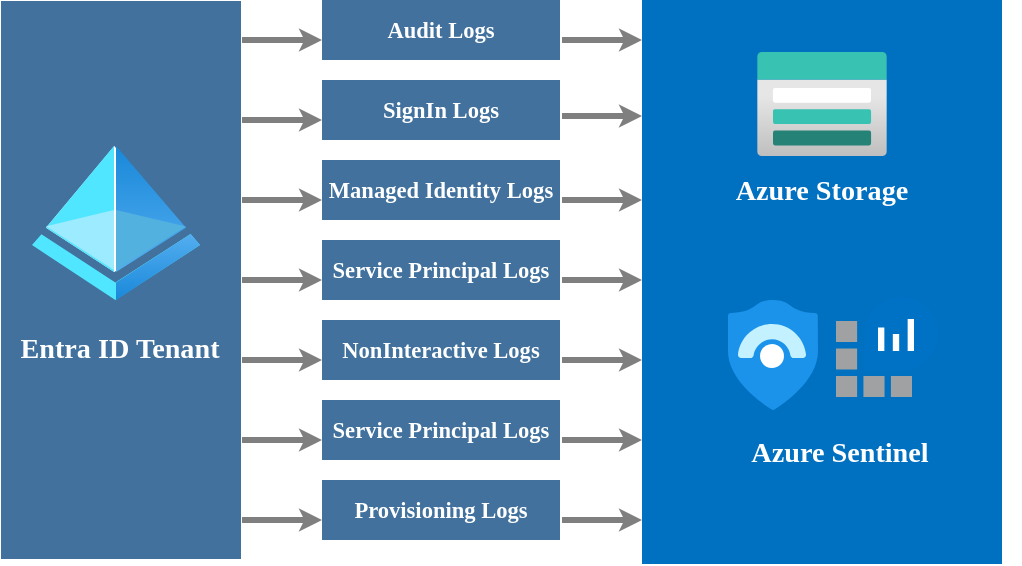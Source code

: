 <mxfile version="24.0.4" type="device">
  <diagram name="Page-1" id="-YhFL41lz8R-kQNjG-jo">
    <mxGraphModel dx="989" dy="-141" grid="0" gridSize="10" guides="1" tooltips="1" connect="1" arrows="1" fold="1" page="0" pageScale="1" pageWidth="850" pageHeight="1100" background="#ffffff" math="0" shadow="0">
      <root>
        <mxCell id="0" />
        <mxCell id="1" parent="0" />
        <UserObject label="" tags="Background" id="9cTyA-aqXEUwl1eb3d1F-1">
          <mxCell style="vsdxID=7086;rotation=270;fillColor=#41719c;gradientColor=none;shape=stencil(nZBLDoAgDERP0z3SIyjew0SURgSD+Lu9kMZoXLhwN9O+tukAlrNpJg1SzDH4QW/URgNYgZTkjA4UkwJUgGXng+6DX1zLfmoymdXo17xh5zmRJ6Q42BWCfc2oJfdAr+Yv+AP9Cb7OJ3H/2JG1HNGz/84klThPVCc=);strokeColor=none;points=[];labelBackgroundColor=none;rounded=0;html=1;whiteSpace=wrap;" parent="1" vertex="1">
            <mxGeometry x="8" y="989" width="279" height="120" as="geometry" />
          </mxCell>
        </UserObject>
        <UserObject label="&lt;div style=&quot;font-size: 1px&quot;&gt;&lt;font style=&quot;font-size:14.11px;font-family:Segoe UI Semibold;color:#ffffff;direction:ltr;letter-spacing:0px;line-height:120%;opacity:1&quot;&gt;&lt;b&gt;Entra ID Tenant&lt;br&gt;&lt;/b&gt;&lt;/font&gt;&lt;/div&gt;" tags="Background" id="9cTyA-aqXEUwl1eb3d1F-2">
          <mxCell style="verticalAlign=middle;align=center;overflow=width;vsdxID=7087;fillColor=none;gradientColor=none;shape=stencil(nZBLDoAgDERP0z3SIyjew0SURgSD+Lu9kMZoXLhwN9O+tukAlrNpJg1SzDH4QW/URgNYgZTkjA4UkwJUgGXng+6DX1zLfmoymdXo17xh5zmRJ6Q42BWCfc2oJfdAr+Yv+AP9Cb7OJ3H/2JG1HNGz/84klThPVCc=);strokeColor=none;points=[];labelBackgroundColor=none;rounded=0;html=1;whiteSpace=wrap;" parent="1" vertex="1">
            <mxGeometry x="92" y="1073" width="110" height="20" as="geometry" />
          </mxCell>
        </UserObject>
        <UserObject label="" tags="Background" id="9cTyA-aqXEUwl1eb3d1F-3">
          <mxCell style="vsdxID=7088;fillColor=none;gradientColor=none;strokeColor=none;spacingTop=-3;spacingBottom=-3;spacingLeft=-3;spacingRight=-3;points=[];labelBackgroundColor=none;rounded=0;html=1;whiteSpace=wrap;" parent="1" vertex="1">
            <mxGeometry x="103" y="982" width="84" height="77" as="geometry" />
          </mxCell>
        </UserObject>
        <mxCell id="9cTyA-aqXEUwl1eb3d1F-4" style="vsdxID=7089;fillColor=none;gradientColor=none;strokeColor=none;spacingTop=-3;spacingBottom=-3;spacingLeft=-3;spacingRight=-3;points=[];labelBackgroundColor=none;rounded=0;html=1;whiteSpace=wrap;" parent="9cTyA-aqXEUwl1eb3d1F-3" vertex="1">
          <mxGeometry width="84" height="77" as="geometry" />
        </mxCell>
        <mxCell id="9cTyA-aqXEUwl1eb3d1F-5" style="vsdxID=7090;fillColor=#50e6ff;gradientColor=none;shape=stencil(lZHNDoMgEISfhisBVq2crX0PE7GQUjCI/Xn7QklTNTUNt9nZbyeEQdBMshsFYmTyzl7EXfVeIjgixpSRwikfFIIWQTNYJ87OzqZP89hFMqqrvcWER7orcUXjESPPZBDM6rdxSrhWZoEXfMsfAJf7PC8w8HX+PkwJWaG0wjXNecsn4CeelZ35LX/xIL4NDErrVOByv20sWKltaF8=);strokeColor=none;strokeWidth=48;spacingTop=-3;spacingBottom=-3;spacingLeft=-3;spacingRight=-3;points=[];labelBackgroundColor=none;rounded=0;html=1;whiteSpace=wrap;" parent="9cTyA-aqXEUwl1eb3d1F-4" vertex="1">
          <mxGeometry y="44" width="84" height="33" as="geometry" />
        </mxCell>
        <mxCell id="9cTyA-aqXEUwl1eb3d1F-6" style="vsdxID=7091;fillColor=#FFFFFF;gradientColor=none;shape=stencil(UzV2Ls5ILEhVNTIoLinKz04tz0wpyVA1dlE1MsrMy0gtyiwBslSNXVWNndPyi1LTi/JL81Ig/IJEkEoQKze/DGRCBUSfAUiHkUElhGdmomdhDBZxgyjOycxDUmxiqWdiiaLBALdiQwMMsy0NSTEbZgBW5SS5m4BiIAMRPGmZOTmQ0EWWRw9OoBAkKoxdAQ==);strokeColor=none;strokeWidth=48;spacingTop=-3;spacingBottom=-3;spacingLeft=-3;spacingRight=-3;points=[];labelBackgroundColor=none;rounded=0;html=1;whiteSpace=wrap;" parent="9cTyA-aqXEUwl1eb3d1F-4" vertex="1">
          <mxGeometry x="7" width="69" height="63" as="geometry" />
        </mxCell>
        <mxCell id="9cTyA-aqXEUwl1eb3d1F-7" style="vsdxID=7092;fillColor=#50e6ff;gradientColor=none;shape=stencil(UzV2Ls5ILEhVNTIoLinKz04tz0wpyVA1dlE1MsrMy0gtyiwBslSNXVWNndPyi1LTi/JL81Ig/IJEkEoQKze/DGRCBUSfoYEBSI+RQSWED+G5QZTmZObhUQrjY1WMqtTMRM/CmHiTSXAEilIgA+HPtMycHEgwIcujhwtQCBKmxq4A);strokeColor=none;strokeWidth=48;spacingTop=-3;spacingBottom=-3;spacingLeft=-3;spacingRight=-3;points=[];labelBackgroundColor=none;rounded=0;html=1;whiteSpace=wrap;" parent="9cTyA-aqXEUwl1eb3d1F-4" vertex="1">
          <mxGeometry x="7" width="34" height="63" as="geometry" />
        </mxCell>
        <mxCell id="9cTyA-aqXEUwl1eb3d1F-8" style="vsdxID=7093;fillColor=#1988d9;gradientColor=#54aef0;shape=stencil(UzV2Ls5ILEhVNTIoLinKz04tz0wpyVA1dlE1MsrMy0gtyiwBslSNXVWNndPyi1LTi/JL81Ig/IJEkEoQKze/DGRCBUSfAUiHkUElMs8NojAnMw+nQkMDPEphkjDFZiZ6lobEmky0E1AUAhkIH6Zl5uRAAghZHj1EgEKQ0DR2BQA=);strokeColor=none;strokeWidth=48;spacingTop=-3;spacingBottom=-3;spacingLeft=-3;spacingRight=-3;points=[];labelBackgroundColor=none;rounded=0;html=1;whiteSpace=wrap;" parent="9cTyA-aqXEUwl1eb3d1F-4" vertex="1">
          <mxGeometry x="42" width="35" height="63" as="geometry" />
        </mxCell>
        <mxCell id="9cTyA-aqXEUwl1eb3d1F-9" style="vsdxID=7094;fillColor=#53b1e0;gradientColor=none;shape=stencil(UzV2Ls5ILEhVNTIoLinKz04tz0wpyVA1dlE1MsrMy0gtyiwBslSNXVWNndPyi1LTi/JL81Ig/IJEkEoQKze/DGRCBUSfAUiHkUElMs8NojAnMw9JoaEBqlIjcz1jC9zKURXDNBOhlDyFQAbCh2mZOTmQAEKWRw8RoBAkNI1dAQ==);strokeColor=none;strokeWidth=48;spacingTop=-3;spacingBottom=-3;spacingLeft=-3;spacingRight=-3;points=[];labelBackgroundColor=none;rounded=0;html=1;whiteSpace=wrap;" parent="9cTyA-aqXEUwl1eb3d1F-4" vertex="1">
          <mxGeometry x="42" y="32" width="35" height="30" as="geometry" />
        </mxCell>
        <mxCell id="9cTyA-aqXEUwl1eb3d1F-10" style="vsdxID=7095;fillColor=#9cebff;gradientColor=none;shape=stencil(UzV2Ls5ILEhVNTIoLinKz04tz0wpyVA1dlE1MsrMy0gtyiwBslSNXVWNndPyi1LTi/JL81Ig/IJEkEoQKze/DGRCBUSfoYEBSI+RQSUq3w2iOCczD0kxqlIjcz0jY9yK0U3GYy5JjiCgGMhA+DUtMycHElTI8uhhAxSChKuxKwA=);strokeColor=none;strokeWidth=48;spacingTop=-3;spacingBottom=-3;spacingLeft=-3;spacingRight=-3;points=[];labelBackgroundColor=none;rounded=0;html=1;whiteSpace=wrap;" parent="9cTyA-aqXEUwl1eb3d1F-4" vertex="1">
          <mxGeometry x="7" y="32" width="34" height="30" as="geometry" />
        </mxCell>
        <mxCell id="9cTyA-aqXEUwl1eb3d1F-11" style="vsdxID=7096;fillColor=#54aef0;gradientColor=#1988d9;shape=stencil(jZHBDsIgEES/Zq+EsrHlXut/NCktRISGYtW/F7JRWxOJtx32zWQzALaL7mcFgi8x+LO6mSFqwCMIYZxWwcQ0AXaA7eiDmoK/uoH03GcyTxe/5oQ7+Xh2CP4gVXHSJ0KtcRv0tXzDNZPVb1xKJuudoZC9T26QHf5liycX0TR8WhmNtVTqdv/dYnqiH8DuCQ==);strokeColor=none;strokeWidth=48;spacingTop=-3;spacingBottom=-3;spacingLeft=-3;spacingRight=-3;points=[];labelBackgroundColor=none;rounded=0;html=1;whiteSpace=wrap;" parent="9cTyA-aqXEUwl1eb3d1F-4" vertex="1">
          <mxGeometry x="42" y="44" width="42" height="33" as="geometry" />
        </mxCell>
        <UserObject label="&lt;div style=&quot;font-size: 1px&quot;&gt;&lt;font style=&quot;font-size:11.29px;font-family:Segoe UI Semibold;color:#FFFFFF;direction:ltr;letter-spacing:0px;line-height:120%;opacity:1&quot;&gt;&lt;b&gt;Audit Logs&lt;br/&gt;&lt;/b&gt;&lt;/font&gt;&lt;/div&gt;" tags="Background" id="9cTyA-aqXEUwl1eb3d1F-12">
          <mxCell style="verticalAlign=middle;align=center;overflow=width;vsdxID=7104;fillColor=#41719c;gradientColor=none;shape=stencil(nZBLDoAgDERP0z3SIyjew0SURgSD+Lu9kMZoXLhwN9O+tukAlrNpJg1SzDH4QW/URgNYgZTkjA4UkwJUgGXng+6DX1zLfmoymdXo17xh5zmRJ6Q42BWCfc2oJfdAr+Yv+AP9Cb7OJ3H/2JG1HNGz/84klThPVCc=);strokeColor=none;points=[];labelBackgroundColor=none;rounded=0;html=1;whiteSpace=wrap;" parent="1" vertex="1">
            <mxGeometry x="248" y="909" width="119" height="30" as="geometry" />
          </mxCell>
        </UserObject>
        <UserObject label="&lt;div style=&quot;font-size: 1px&quot;&gt;&lt;font style=&quot;font-size:11.29px;font-family:Segoe UI Semibold;color:#FFFFFF;direction:ltr;letter-spacing:0px;line-height:120%;opacity:1&quot;&gt;&lt;b&gt;SignIn Logs&lt;br/&gt;&lt;/b&gt;&lt;/font&gt;&lt;/div&gt;" tags="Background" id="9cTyA-aqXEUwl1eb3d1F-13">
          <mxCell style="verticalAlign=middle;align=center;overflow=width;vsdxID=7105;fillColor=#41719c;gradientColor=none;shape=stencil(nZBLDoAgDERP0z3SIyjew0SURgSD+Lu9kMZoXLhwN9O+tukAlrNpJg1SzDH4QW/URgNYgZTkjA4UkwJUgGXng+6DX1zLfmoymdXo17xh5zmRJ6Q42BWCfc2oJfdAr+Yv+AP9Cb7OJ3H/2JG1HNGz/84klThPVCc=);strokeColor=none;points=[];labelBackgroundColor=none;rounded=0;html=1;whiteSpace=wrap;" parent="1" vertex="1">
            <mxGeometry x="248" y="949" width="119" height="30" as="geometry" />
          </mxCell>
        </UserObject>
        <UserObject label="&lt;div style=&quot;font-size: 1px&quot;&gt;&lt;font style=&quot;font-size:11.29px;font-family:Segoe UI Semibold;color:#FFFFFF;direction:ltr;letter-spacing:0px;line-height:120%;opacity:1&quot;&gt;&lt;b&gt;Managed Identity Logs&lt;br/&gt;&lt;/b&gt;&lt;/font&gt;&lt;/div&gt;" tags="Background" id="9cTyA-aqXEUwl1eb3d1F-14">
          <mxCell style="verticalAlign=middle;align=center;overflow=width;vsdxID=7106;fillColor=#41719c;gradientColor=none;shape=stencil(nZBLDoAgDERP0z3SIyjew0SURgSD+Lu9kMZoXLhwN9O+tukAlrNpJg1SzDH4QW/URgNYgZTkjA4UkwJUgGXng+6DX1zLfmoymdXo17xh5zmRJ6Q42BWCfc2oJfdAr+Yv+AP9Cb7OJ3H/2JG1HNGz/84klThPVCc=);strokeColor=none;points=[];labelBackgroundColor=none;rounded=0;html=1;whiteSpace=wrap;" parent="1" vertex="1">
            <mxGeometry x="248" y="989" width="119" height="30" as="geometry" />
          </mxCell>
        </UserObject>
        <UserObject label="&lt;div style=&quot;font-size: 1px&quot;&gt;&lt;font style=&quot;font-size:11.29px;font-family:Segoe UI Semibold;color:#FFFFFF;direction:ltr;letter-spacing:0px;line-height:120%;opacity:1&quot;&gt;&lt;b&gt;Service Principal Logs&lt;br/&gt;&lt;/b&gt;&lt;/font&gt;&lt;/div&gt;" tags="Background" id="9cTyA-aqXEUwl1eb3d1F-15">
          <mxCell style="verticalAlign=middle;align=center;overflow=width;vsdxID=7107;fillColor=#41719c;gradientColor=none;shape=stencil(nZBLDoAgDERP0z3SIyjew0SURgSD+Lu9kMZoXLhwN9O+tukAlrNpJg1SzDH4QW/URgNYgZTkjA4UkwJUgGXng+6DX1zLfmoymdXo17xh5zmRJ6Q42BWCfc2oJfdAr+Yv+AP9Cb7OJ3H/2JG1HNGz/84klThPVCc=);strokeColor=none;points=[];labelBackgroundColor=none;rounded=0;html=1;whiteSpace=wrap;" parent="1" vertex="1">
            <mxGeometry x="248" y="1029" width="119" height="30" as="geometry" />
          </mxCell>
        </UserObject>
        <UserObject label="&lt;div style=&quot;font-size: 1px&quot;&gt;&lt;font style=&quot;font-size:11.29px;font-family:Segoe UI Semibold;color:#FFFFFF;direction:ltr;letter-spacing:0px;line-height:120%;opacity:1&quot;&gt;&lt;b&gt;NonInteractive Logs&lt;br/&gt;&lt;/b&gt;&lt;/font&gt;&lt;/div&gt;" tags="Background" id="9cTyA-aqXEUwl1eb3d1F-16">
          <mxCell style="verticalAlign=middle;align=center;overflow=width;vsdxID=7108;fillColor=#41719c;gradientColor=none;shape=stencil(nZBLDoAgDERP0z3SIyjew0SURgSD+Lu9kMZoXLhwN9O+tukAlrNpJg1SzDH4QW/URgNYgZTkjA4UkwJUgGXng+6DX1zLfmoymdXo17xh5zmRJ6Q42BWCfc2oJfdAr+Yv+AP9Cb7OJ3H/2JG1HNGz/84klThPVCc=);strokeColor=none;points=[];labelBackgroundColor=none;rounded=0;html=1;whiteSpace=wrap;" parent="1" vertex="1">
            <mxGeometry x="248" y="1069" width="119" height="30" as="geometry" />
          </mxCell>
        </UserObject>
        <UserObject label="&lt;div style=&quot;font-size: 1px&quot;&gt;&lt;font style=&quot;font-size:11.29px;font-family:Segoe UI Semibold;color:#FFFFFF;direction:ltr;letter-spacing:0px;line-height:120%;opacity:1&quot;&gt;&lt;b&gt;Service Principal Logs&lt;br/&gt;&lt;/b&gt;&lt;/font&gt;&lt;/div&gt;" tags="Background" id="9cTyA-aqXEUwl1eb3d1F-17">
          <mxCell style="verticalAlign=middle;align=center;overflow=width;vsdxID=7109;fillColor=#41719c;gradientColor=none;shape=stencil(nZBLDoAgDERP0z3SIyjew0SURgSD+Lu9kMZoXLhwN9O+tukAlrNpJg1SzDH4QW/URgNYgZTkjA4UkwJUgGXng+6DX1zLfmoymdXo17xh5zmRJ6Q42BWCfc2oJfdAr+Yv+AP9Cb7OJ3H/2JG1HNGz/84klThPVCc=);strokeColor=none;points=[];labelBackgroundColor=none;rounded=0;html=1;whiteSpace=wrap;" parent="1" vertex="1">
            <mxGeometry x="248" y="1109" width="119" height="30" as="geometry" />
          </mxCell>
        </UserObject>
        <UserObject label="&lt;div style=&quot;font-size: 1px&quot;&gt;&lt;font style=&quot;font-size:11.29px;font-family:Segoe UI Semibold;color:#FFFFFF;direction:ltr;letter-spacing:0px;line-height:120%;opacity:1&quot;&gt;&lt;b&gt;Provisioning Logs&lt;br/&gt;&lt;/b&gt;&lt;/font&gt;&lt;/div&gt;" tags="Background" id="9cTyA-aqXEUwl1eb3d1F-18">
          <mxCell style="verticalAlign=middle;align=center;overflow=width;vsdxID=7110;fillColor=#41719c;gradientColor=none;shape=stencil(nZBLDoAgDERP0z3SIyjew0SURgSD+Lu9kMZoXLhwN9O+tukAlrNpJg1SzDH4QW/URgNYgZTkjA4UkwJUgGXng+6DX1zLfmoymdXo17xh5zmRJ6Q42BWCfc2oJfdAr+Yv+AP9Cb7OJ3H/2JG1HNGz/84klThPVCc=);strokeColor=none;points=[];labelBackgroundColor=none;rounded=0;html=1;whiteSpace=wrap;" parent="1" vertex="1">
            <mxGeometry x="248" y="1149" width="119" height="30" as="geometry" />
          </mxCell>
        </UserObject>
        <UserObject label="" tags="Background" id="9cTyA-aqXEUwl1eb3d1F-19">
          <mxCell style="vsdxID=7631;rotation=270;fillColor=#0070c0;gradientColor=none;shape=stencil(nZBLDoAgDERP0z3SIyjew0SURgSD+Lu9kMZoXLhwN9O+tukAlrNpJg1SzDH4QW/URgNYgZTkjA4UkwJUgGXng+6DX1zLfmoymdXo17xh5zmRJ6Q42BWCfc2oJfdAr+Yv+AP9Cb7OJ3H/2JG1HNGz/84klThPVCc=);strokeColor=none;points=[];labelBackgroundColor=none;rounded=0;html=1;whiteSpace=wrap;" parent="1" vertex="1">
            <mxGeometry x="357" y="960" width="282" height="180" as="geometry" />
          </mxCell>
        </UserObject>
        <UserObject label="&lt;div style=&quot;font-size: 1px&quot;&gt;&lt;font style=&quot;font-size:14.11px;font-family:Segoe UI Semibold;color:#ffffff;direction:ltr;letter-spacing:0px;line-height:120%;opacity:1&quot;&gt;&lt;b&gt;Azure Sentinel&lt;br/&gt;&lt;/b&gt;&lt;/font&gt;&lt;/div&gt;" tags="Background" id="9cTyA-aqXEUwl1eb3d1F-20">
          <mxCell style="verticalAlign=middle;align=center;overflow=width;vsdxID=7632;fillColor=none;gradientColor=none;shape=stencil(nZBLDoAgDERP0z3SIyjew0SURgSD+Lu9kMZoXLhwN9O+tukAlrNpJg1SzDH4QW/URgNYgZTkjA4UkwJUgGXng+6DX1zLfmoymdXo17xh5zmRJ6Q42BWCfc2oJfdAr+Yv+AP9Cb7OJ3H/2JG1HNGz/84klThPVCc=);strokeColor=none;points=[];labelBackgroundColor=none;rounded=0;html=1;whiteSpace=wrap;" parent="1" vertex="1">
            <mxGeometry x="417" y="1125" width="180" height="20" as="geometry" />
          </mxCell>
        </UserObject>
        <UserObject label="&lt;div style=&quot;font-size: 1px&quot;&gt;&lt;font style=&quot;font-size:14.11px;font-family:Segoe UI Semibold;color:#ffffff;direction:ltr;letter-spacing:0px;line-height:120%;opacity:1&quot;&gt;&lt;b&gt;Azure Storage&lt;br/&gt;&lt;/b&gt;&lt;/font&gt;&lt;/div&gt;" tags="Background" id="9cTyA-aqXEUwl1eb3d1F-28">
          <mxCell style="verticalAlign=middle;align=center;overflow=width;vsdxID=7640;fillColor=none;gradientColor=none;shape=stencil(nZBLDoAgDERP0z3SIyjew0SURgSD+Lu9kMZoXLhwN9O+tukAlrNpJg1SzDH4QW/URgNYgZTkjA4UkwJUgGXng+6DX1zLfmoymdXo17xh5zmRJ6Q42BWCfc2oJfdAr+Yv+AP9Cb7OJ3H/2JG1HNGz/84klThPVCc=);strokeColor=none;points=[];labelBackgroundColor=none;rounded=0;html=1;whiteSpace=wrap;" parent="1" vertex="1">
            <mxGeometry x="408" y="994" width="180" height="20" as="geometry" />
          </mxCell>
        </UserObject>
        <UserObject label="" tags="Background" id="9cTyA-aqXEUwl1eb3d1F-49">
          <mxCell style="vsdxID=7672;fillColor=none;gradientColor=none;strokeColor=none;spacingTop=-3;spacingBottom=-3;spacingLeft=-3;spacingRight=-3;points=[];labelBackgroundColor=none;rounded=0;html=1;whiteSpace=wrap;" parent="1" vertex="1">
            <mxGeometry x="451" y="1059" width="45" height="55" as="geometry" />
          </mxCell>
        </UserObject>
        <mxCell id="9cTyA-aqXEUwl1eb3d1F-50" style="vsdxID=7673;fillColor=#1b93eb;gradientColor=none;shape=stencil(vZRRb4QgDMc/jY8SoALH8+32PcgdKpnTC3o79+2Hg5tWM5cs2d7g39KWX5tmcOxrc7UZp/3guxd7d5ehzuAp49y1tfVuCKcMThkcy87byne39hLvVzN5TqfX7m2KMMZ3jNLpDafv8V5IIvWn8hzdzzcf/dn6QRIUECGjNPIoSUpEckqKFoQnH4iKYERDckqS1kSyZW7jz8HsU6lA6CE+8KlYTkSRoqbqD0QW6D9zTDrmZnR97rvBDK5roz19pjG+snnIl5eNqZCpv1t7Xchsjw5oojTms/g6R4EfbCaAmA3FXDY9aVy7aCFuICsIiD2IrNhA1Ahi4KxwSEaU/EeGxVwA+6qAMQyRK0yRrsZrxZDuZVSA01GcSop5VPm2oMf0ynn2YA3ut70I46vYN/39k2bg0fpxO4TDvFlK1zRxMS3t600UpLjF4PQB);strokeColor=none;strokeWidth=48;spacingTop=-3;spacingBottom=-3;spacingLeft=-3;spacingRight=-3;points=[];labelBackgroundColor=none;rounded=0;html=1;whiteSpace=wrap;" parent="9cTyA-aqXEUwl1eb3d1F-49" vertex="1">
          <mxGeometry width="45" height="55" as="geometry" />
        </mxCell>
        <mxCell id="9cTyA-aqXEUwl1eb3d1F-51" style="vsdxID=7674;fillColor=#1b93eb;gradientColor=none;shape=stencil(vZTNcoIwEMefhiM7yS4Ecrb6HhlFzZSCE7DSt29ogma1taf2Fv77/VtmM1oNR3NqMhTD6PrX5mJ34zGjlwzRdsfG2dG/MlpntNr3rjm4/tztwvfJzJ7z661/nzNMIU5r0DhHofgISqGg/hI2wX97diFAPkZEqSJQOkgTBkkJwMUrSroErKIXBamUoGT0omt6hWl947be7GK/BLIMAS72i1AuWeMANRAf6ZZTTLmZ7JC7fjSj7btgF8HWGndocl8v37fmwEzDpWlOiSyfESINFQeUjo4s8QInRUjcg77fS2u7ZI+CDSwLqPQziHGABKIiBhFB1zylhOo/GRLUxCH6DoTkEFFBUXGQgkMs/N+qOEjxrK7fQ1HyuoLXVOraxlLTd3b/Z2sFuuR1bwR/WsrDThbgMYF42DLWf7cS/oP9fij843Zl9rZtw5FK7fdXyUvhotH6Ew==);strokeColor=none;strokeWidth=48;spacingTop=-3;spacingBottom=-3;spacingLeft=-3;spacingRight=-3;points=[];labelBackgroundColor=none;rounded=0;html=1;whiteSpace=wrap;" parent="9cTyA-aqXEUwl1eb3d1F-49" vertex="1">
          <mxGeometry x="2" y="2" width="41" height="51" as="geometry" />
        </mxCell>
        <mxCell id="9cTyA-aqXEUwl1eb3d1F-52" style="vsdxID=7675;fillColor=#c3f1ff;gradientColor=none;shape=stencil(xZTbcoMgEIafhkt3OIjCdZq+B9OgMrXioGns2xcK00rSpL2Ik7tlD/DtzvIjtps6NWpE8TQ7+6pP5jB3iD0hSs3QaWdmbyG2R2zXWKdbZ4/DIZ5HFTKD9Wbfww1LrOM4lFD8EY8lB0K+PM8xW7kXH3Upm9bAy1jgUgXngGV0paS6BsKzWyUFljxLoRYzFc7OajZ2iPHE0CvX6sK/WDS9arPQdNJ6XLlvMJZQyRxRAhMZoSAgyoyQYHxXPrzm682wmrjkEGK/PH6tHXHRTp218w2fEoQEUW3XTs7HMdCzeXse4PlOPBDwHwMsoRaPWgcigFR3XQdKQWz9/24QBo1glxqRM16VnU0EIp/4X5LnjR+1bEzfR7Fdx8/V1buiMrP9Jw==);strokeColor=none;strokeWidth=48;spacingTop=-3;spacingBottom=-3;spacingLeft=-3;spacingRight=-3;points=[];labelBackgroundColor=none;rounded=0;html=1;whiteSpace=wrap;" parent="9cTyA-aqXEUwl1eb3d1F-49" vertex="1">
          <mxGeometry x="5" y="12" width="34" height="17" as="geometry" />
        </mxCell>
        <mxCell id="9cTyA-aqXEUwl1eb3d1F-53" style="vsdxID=7676;fillColor=#FFFFFF;gradientColor=none;shape=stencil(vVHLDsIgEPwajiQI6RfU+h8bu22JCGRB2/69kG1iazx58DazM/vIjjBtmiCi0CplCjecbZ8nYc5Ca+snJJsLEqYTph0C4Ujh4XvmEaqzont41gkL96naodXKrGF6YSfQtUi0OXXDVlqPfJNP6usotUhYbJIUMmQb/GGrAxpRljVycDBuc1hKM2LclX8/7H9nFfB+82Cd45T2+mcspcSRmu4F);strokeColor=none;strokeWidth=48;spacingTop=-3;spacingBottom=-3;spacingLeft=-3;spacingRight=-3;points=[];labelBackgroundColor=none;rounded=0;html=1;whiteSpace=wrap;" parent="9cTyA-aqXEUwl1eb3d1F-49" vertex="1">
          <mxGeometry x="16" y="22" width="12" height="12" as="geometry" />
        </mxCell>
        <UserObject label="" tags="Background" id="9cTyA-aqXEUwl1eb3d1F-54">
          <mxCell style="vsdxID=7677;fillColor=none;gradientColor=none;strokeColor=none;spacingTop=-3;spacingBottom=-3;spacingLeft=-3;spacingRight=-3;points=[];labelBackgroundColor=none;rounded=0;html=1;whiteSpace=wrap;" parent="1" vertex="1">
            <mxGeometry x="505" y="1057.5" width="51" height="51" as="geometry" />
          </mxCell>
        </UserObject>
        <mxCell id="9cTyA-aqXEUwl1eb3d1F-55" style="vsdxID=7678;fillColor=none;gradientColor=none;strokeColor=none;spacingTop=-3;spacingBottom=-3;spacingLeft=-3;spacingRight=-3;points=[];labelBackgroundColor=none;rounded=0;html=1;whiteSpace=wrap;" parent="9cTyA-aqXEUwl1eb3d1F-54" vertex="1">
          <mxGeometry width="51" height="51" as="geometry" />
        </mxCell>
        <mxCell id="9cTyA-aqXEUwl1eb3d1F-56" style="vsdxID=7679;fillColor=#a0a1a2;gradientColor=none;shape=stencil(pZTdDsIgDIWfhlvS0cTN6znfY8mYI86xsPn39g6JYUpEwLu2nANfgZRgOXX1yAmDaVbyyK+imTuCO8KYGDquxLxEBCuCZSsVPyh5HhqTj7VW6ugkL3qHm/GBdjC4mww3NMuelb0R92JYiVlO8+I/wwZpsf1ugHSxg+JrFGKYo8S2EsAcJYbQ5nJGdRrOHG3IwHMnkCp1MN6btA8cyG2/T7LBS+8CRcp/NGyXA/lfxyfKvfQuTKTcgVkCO5Va0fdmqK3XP6fYUjITEKsH);strokeColor=none;strokeWidth=17;spacingTop=-3;spacingBottom=-3;spacingLeft=-3;spacingRight=-3;points=[];labelBackgroundColor=none;rounded=0;html=1;whiteSpace=wrap;" parent="9cTyA-aqXEUwl1eb3d1F-55" vertex="1">
          <mxGeometry y="12" width="38" height="38" as="geometry" />
        </mxCell>
        <mxCell id="9cTyA-aqXEUwl1eb3d1F-57" style="vsdxID=7680;fillColor=#0072c6;gradientColor=none;shape=stencil(fZLdDoMgDIWfhlsDbRbjtXPvYSZOMqcGdcO3n6T+ABrvWvgO7SllmPZV3kkGvB90+5Y/VQwVwzsDUE0ltRrmiGHGMC1bLV+6HZuC8i63pI0+7de+YEh341YCfKKUsgeRz1ETKugSIOJiwYXLcwNeOsFBYNAn0Cu/FKxV47Tmdyb4BXq7ZEMfcRwlie9jVWxOtoPViyNavezMqZuw7I4f52mOVSZ/pgYDq3jyY5dT8cg52FeiVHVNG+Xehys0H9H6YfYH);strokeColor=none;strokeWidth=17;spacingTop=-3;spacingBottom=-3;spacingLeft=-3;spacingRight=-3;points=[];labelBackgroundColor=none;rounded=0;html=1;whiteSpace=wrap;" parent="9cTyA-aqXEUwl1eb3d1F-55" vertex="1">
          <mxGeometry x="14" width="37" height="37" as="geometry" />
        </mxCell>
        <mxCell id="9cTyA-aqXEUwl1eb3d1F-58" style="vsdxID=7681;fillColor=#FFFFFF;gradientColor=none;shape=stencil(pZPdDoMgDIWfhlsCRZF7597DRJxkTgzqft5+MrJMZoZT79rynea0pIilXZW3EgHpeqPP8qaKvkLsgABUU0mj+jFCLEMsLbWRJ6OHpnB5m1vSRhd9tR3uTkesAsjDZcAxT16Vo4Nr1UxgmmAe7xNQQn7jZCu6YGMB9jcSUUyFJ4jC3WOBBewTBEedG1qJL9j5Q+BvSABm/q8G7Ly9bkCDY85NrMS3w2PwOadS1bW7xun79/mNJXe6LHsC);strokeColor=none;strokeWidth=17;spacingTop=-3;spacingBottom=-3;spacingLeft=-3;spacingRight=-3;points=[];labelBackgroundColor=none;rounded=0;html=1;whiteSpace=wrap;" parent="9cTyA-aqXEUwl1eb3d1F-55" vertex="1">
          <mxGeometry x="21" y="11" width="18" height="16" as="geometry" />
        </mxCell>
        <UserObject label="" tags="Background" id="9cTyA-aqXEUwl1eb3d1F-59">
          <mxCell style="vsdxID=7079;edgeStyle=none;startArrow=classic;endArrow=none;startSize=2;endSize=2;strokeWidth=3;strokeColor=#7f7f7f;spacingTop=0;spacingBottom=0;spacingLeft=0;spacingRight=0;verticalAlign=middle;html=1;labelBackgroundColor=#FFFFFF;rounded=0;" parent="1" edge="1">
            <mxGeometry relative="1" as="geometry">
              <Array as="points" />
              <mxPoint x="248" y="929" as="sourcePoint" />
              <mxPoint x="208" y="929" as="targetPoint" />
            </mxGeometry>
          </mxCell>
        </UserObject>
        <UserObject label="" tags="Background" id="9cTyA-aqXEUwl1eb3d1F-60">
          <mxCell style="vsdxID=7080;edgeStyle=none;startArrow=classic;endArrow=none;startSize=2;endSize=2;strokeWidth=3;strokeColor=#7f7f7f;spacingTop=0;spacingBottom=0;spacingLeft=0;spacingRight=0;verticalAlign=middle;html=1;labelBackgroundColor=#FFFFFF;rounded=0;" parent="1" edge="1">
            <mxGeometry relative="1" as="geometry">
              <Array as="points" />
              <mxPoint x="248" y="969" as="sourcePoint" />
              <mxPoint x="208" y="969" as="targetPoint" />
            </mxGeometry>
          </mxCell>
        </UserObject>
        <UserObject label="" tags="Background" id="9cTyA-aqXEUwl1eb3d1F-61">
          <mxCell style="vsdxID=7081;edgeStyle=none;startArrow=classic;endArrow=none;startSize=2;endSize=2;strokeWidth=3;strokeColor=#7f7f7f;spacingTop=0;spacingBottom=0;spacingLeft=0;spacingRight=0;verticalAlign=middle;html=1;labelBackgroundColor=#FFFFFF;rounded=0;" parent="1" edge="1">
            <mxGeometry relative="1" as="geometry">
              <Array as="points" />
              <mxPoint x="248" y="1009" as="sourcePoint" />
              <mxPoint x="208" y="1009" as="targetPoint" />
            </mxGeometry>
          </mxCell>
        </UserObject>
        <UserObject label="" tags="Background" id="9cTyA-aqXEUwl1eb3d1F-62">
          <mxCell style="vsdxID=7082;edgeStyle=none;startArrow=classic;endArrow=none;startSize=2;endSize=2;strokeWidth=3;strokeColor=#7f7f7f;spacingTop=0;spacingBottom=0;spacingLeft=0;spacingRight=0;verticalAlign=middle;html=1;labelBackgroundColor=#FFFFFF;rounded=0;" parent="1" edge="1">
            <mxGeometry relative="1" as="geometry">
              <Array as="points" />
              <mxPoint x="248" y="1049" as="sourcePoint" />
              <mxPoint x="208" y="1049" as="targetPoint" />
            </mxGeometry>
          </mxCell>
        </UserObject>
        <UserObject label="" tags="Background" id="9cTyA-aqXEUwl1eb3d1F-63">
          <mxCell style="vsdxID=7083;edgeStyle=none;startArrow=classic;endArrow=none;startSize=2;endSize=2;strokeWidth=3;strokeColor=#7f7f7f;spacingTop=0;spacingBottom=0;spacingLeft=0;spacingRight=0;verticalAlign=middle;html=1;labelBackgroundColor=#FFFFFF;rounded=0;" parent="1" edge="1">
            <mxGeometry relative="1" as="geometry">
              <Array as="points" />
              <mxPoint x="248" y="1089" as="sourcePoint" />
              <mxPoint x="208" y="1089" as="targetPoint" />
            </mxGeometry>
          </mxCell>
        </UserObject>
        <UserObject label="" tags="Background" id="9cTyA-aqXEUwl1eb3d1F-64">
          <mxCell style="vsdxID=7084;edgeStyle=none;startArrow=classic;endArrow=none;startSize=2;endSize=2;strokeWidth=3;strokeColor=#7f7f7f;spacingTop=0;spacingBottom=0;spacingLeft=0;spacingRight=0;verticalAlign=middle;html=1;labelBackgroundColor=#FFFFFF;rounded=0;" parent="1" edge="1">
            <mxGeometry relative="1" as="geometry">
              <Array as="points" />
              <mxPoint x="248" y="1129" as="sourcePoint" />
              <mxPoint x="208" y="1129" as="targetPoint" />
            </mxGeometry>
          </mxCell>
        </UserObject>
        <UserObject label="" tags="Background" id="9cTyA-aqXEUwl1eb3d1F-65">
          <mxCell style="vsdxID=7085;edgeStyle=none;startArrow=classic;endArrow=none;startSize=2;endSize=2;strokeWidth=3;strokeColor=#7f7f7f;spacingTop=0;spacingBottom=0;spacingLeft=0;spacingRight=0;verticalAlign=middle;html=1;labelBackgroundColor=#FFFFFF;rounded=0;" parent="1" edge="1">
            <mxGeometry relative="1" as="geometry">
              <Array as="points" />
              <mxPoint x="248" y="1169" as="sourcePoint" />
              <mxPoint x="208" y="1169" as="targetPoint" />
            </mxGeometry>
          </mxCell>
        </UserObject>
        <UserObject label="" tags="Background" id="9cTyA-aqXEUwl1eb3d1F-66">
          <mxCell style="vsdxID=7338;edgeStyle=none;startArrow=classic;endArrow=none;startSize=2;endSize=2;strokeWidth=3;strokeColor=#7f7f7f;spacingTop=0;spacingBottom=0;spacingLeft=0;spacingRight=0;verticalAlign=middle;html=1;labelBackgroundColor=#FFFFFF;rounded=0;" parent="1" edge="1">
            <mxGeometry relative="1" as="geometry">
              <Array as="points" />
              <mxPoint x="408" y="929" as="sourcePoint" />
              <mxPoint x="368" y="929" as="targetPoint" />
            </mxGeometry>
          </mxCell>
        </UserObject>
        <UserObject label="" tags="Background" id="9cTyA-aqXEUwl1eb3d1F-67">
          <mxCell style="vsdxID=7339;edgeStyle=none;startArrow=classic;endArrow=none;startSize=2;endSize=2;strokeWidth=3;strokeColor=#7f7f7f;spacingTop=0;spacingBottom=0;spacingLeft=0;spacingRight=0;verticalAlign=middle;html=1;labelBackgroundColor=#FFFFFF;rounded=0;" parent="1" edge="1">
            <mxGeometry relative="1" as="geometry">
              <Array as="points" />
              <mxPoint x="408" y="967" as="sourcePoint" />
              <mxPoint x="368" y="967" as="targetPoint" />
            </mxGeometry>
          </mxCell>
        </UserObject>
        <UserObject label="" tags="Background" id="9cTyA-aqXEUwl1eb3d1F-68">
          <mxCell style="vsdxID=7340;edgeStyle=none;startArrow=classic;endArrow=none;startSize=2;endSize=2;strokeWidth=3;strokeColor=#7f7f7f;spacingTop=0;spacingBottom=0;spacingLeft=0;spacingRight=0;verticalAlign=middle;html=1;labelBackgroundColor=#FFFFFF;rounded=0;" parent="1" edge="1">
            <mxGeometry relative="1" as="geometry">
              <Array as="points" />
              <mxPoint x="408" y="1009" as="sourcePoint" />
              <mxPoint x="368" y="1009" as="targetPoint" />
            </mxGeometry>
          </mxCell>
        </UserObject>
        <UserObject label="" tags="Background" id="9cTyA-aqXEUwl1eb3d1F-69">
          <mxCell style="vsdxID=7341;edgeStyle=none;startArrow=classic;endArrow=none;startSize=2;endSize=2;strokeWidth=3;strokeColor=#7f7f7f;spacingTop=0;spacingBottom=0;spacingLeft=0;spacingRight=0;verticalAlign=middle;html=1;labelBackgroundColor=#FFFFFF;rounded=0;" parent="1" edge="1">
            <mxGeometry relative="1" as="geometry">
              <Array as="points" />
              <mxPoint x="408" y="1049" as="sourcePoint" />
              <mxPoint x="368" y="1049" as="targetPoint" />
            </mxGeometry>
          </mxCell>
        </UserObject>
        <UserObject label="" tags="Background" id="9cTyA-aqXEUwl1eb3d1F-70">
          <mxCell style="vsdxID=7342;edgeStyle=none;startArrow=classic;endArrow=none;startSize=2;endSize=2;strokeWidth=3;strokeColor=#7f7f7f;spacingTop=0;spacingBottom=0;spacingLeft=0;spacingRight=0;verticalAlign=middle;html=1;labelBackgroundColor=#FFFFFF;rounded=0;" parent="1" edge="1">
            <mxGeometry relative="1" as="geometry">
              <Array as="points" />
              <mxPoint x="408" y="1089" as="sourcePoint" />
              <mxPoint x="368" y="1089" as="targetPoint" />
            </mxGeometry>
          </mxCell>
        </UserObject>
        <UserObject label="" tags="Background" id="9cTyA-aqXEUwl1eb3d1F-71">
          <mxCell style="vsdxID=7343;edgeStyle=none;startArrow=classic;endArrow=none;startSize=2;endSize=2;strokeWidth=3;strokeColor=#7f7f7f;spacingTop=0;spacingBottom=0;spacingLeft=0;spacingRight=0;verticalAlign=middle;html=1;labelBackgroundColor=#FFFFFF;rounded=0;" parent="1" edge="1">
            <mxGeometry relative="1" as="geometry">
              <Array as="points" />
              <mxPoint x="408" y="1129" as="sourcePoint" />
              <mxPoint x="368" y="1129" as="targetPoint" />
            </mxGeometry>
          </mxCell>
        </UserObject>
        <UserObject label="" tags="Background" id="9cTyA-aqXEUwl1eb3d1F-72">
          <mxCell style="vsdxID=7344;edgeStyle=none;startArrow=classic;endArrow=none;startSize=2;endSize=2;strokeWidth=3;strokeColor=#7f7f7f;spacingTop=0;spacingBottom=0;spacingLeft=0;spacingRight=0;verticalAlign=middle;html=1;labelBackgroundColor=#FFFFFF;rounded=0;" parent="1" edge="1">
            <mxGeometry relative="1" as="geometry">
              <Array as="points" />
              <mxPoint x="408" y="1169" as="sourcePoint" />
              <mxPoint x="368" y="1169" as="targetPoint" />
            </mxGeometry>
          </mxCell>
        </UserObject>
        <mxCell id="9cTyA-aqXEUwl1eb3d1F-73" value="" style="image;aspect=fixed;html=1;points=[];align=center;fontSize=12;image=img/lib/azure2/storage/Storage_Accounts.svg;" parent="1" vertex="1">
          <mxGeometry x="465.5" y="935" width="65" height="52" as="geometry" />
        </mxCell>
      </root>
    </mxGraphModel>
  </diagram>
</mxfile>
